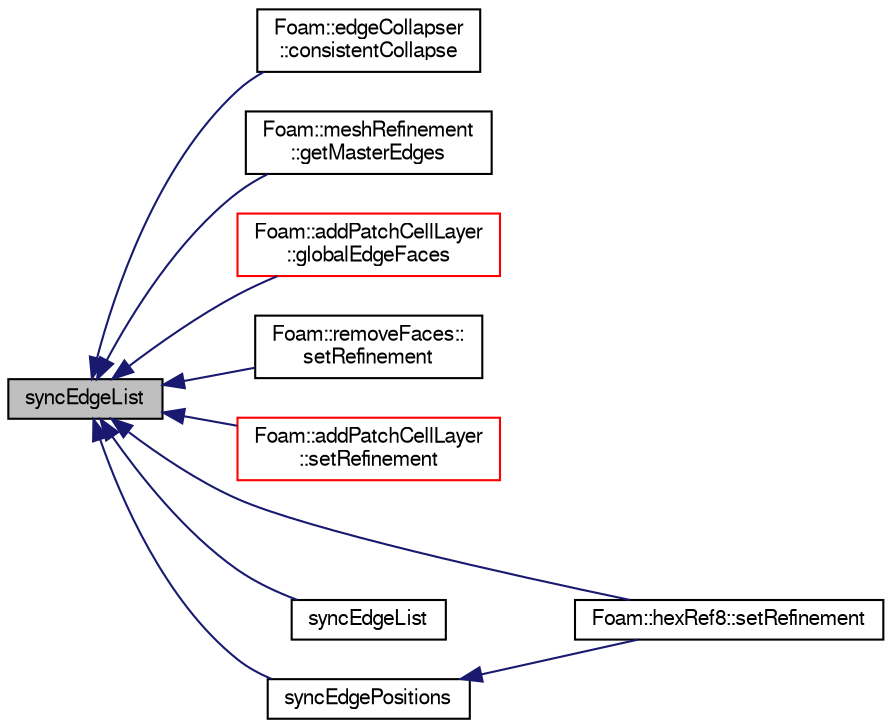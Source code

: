 digraph "syncEdgeList"
{
  bgcolor="transparent";
  edge [fontname="FreeSans",fontsize="10",labelfontname="FreeSans",labelfontsize="10"];
  node [fontname="FreeSans",fontsize="10",shape=record];
  rankdir="LR";
  Node1 [label="syncEdgeList",height=0.2,width=0.4,color="black", fillcolor="grey75", style="filled" fontcolor="black"];
  Node1 -> Node2 [dir="back",color="midnightblue",fontsize="10",style="solid",fontname="FreeSans"];
  Node2 [label="Foam::edgeCollapser\l::consistentCollapse",height=0.2,width=0.4,color="black",URL="$a00591.html#a70ec95413552469153a76deff350a0d5",tooltip="Ensure that the collapse is parallel consistent and update. "];
  Node1 -> Node3 [dir="back",color="midnightblue",fontsize="10",style="solid",fontname="FreeSans"];
  Node3 [label="Foam::meshRefinement\l::getMasterEdges",height=0.2,width=0.4,color="black",URL="$a01428.html#ab5eff13c92babee0ba0af3caec1d7e87",tooltip="Determine master edge for subset of edges. If coupled. "];
  Node1 -> Node4 [dir="back",color="midnightblue",fontsize="10",style="solid",fontname="FreeSans"];
  Node4 [label="Foam::addPatchCellLayer\l::globalEdgeFaces",height=0.2,width=0.4,color="red",URL="$a00025.html#aeea8524ff2d092f53488dd1cb593c58e",tooltip="Per patch edge the pp faces (in global indices) using it. Uses. "];
  Node1 -> Node5 [dir="back",color="midnightblue",fontsize="10",style="solid",fontname="FreeSans"];
  Node5 [label="Foam::removeFaces::\lsetRefinement",height=0.2,width=0.4,color="black",URL="$a02096.html#ab93e03b88d5ddae1a2a9b101a73f01e6",tooltip="Play commands into polyTopoChange to remove faces. "];
  Node1 -> Node6 [dir="back",color="midnightblue",fontsize="10",style="solid",fontname="FreeSans"];
  Node6 [label="Foam::addPatchCellLayer\l::setRefinement",height=0.2,width=0.4,color="red",URL="$a00025.html#a9488cb0518f21b76444c508cc9658d64",tooltip="Play commands into polyTopoChange to create layers on top. "];
  Node1 -> Node7 [dir="back",color="midnightblue",fontsize="10",style="solid",fontname="FreeSans"];
  Node7 [label="Foam::hexRef8::setRefinement",height=0.2,width=0.4,color="black",URL="$a00980.html#a59cb8a999be096950b6cc4f7c457426b",tooltip="Insert refinement. All selected cells will be split into 8. "];
  Node1 -> Node8 [dir="back",color="midnightblue",fontsize="10",style="solid",fontname="FreeSans"];
  Node8 [label="syncEdgeList",height=0.2,width=0.4,color="black",URL="$a02474.html#a967a4c5365876f7e4796d55e52fb2c69",tooltip="Synchronize values on all mesh edges. "];
  Node1 -> Node9 [dir="back",color="midnightblue",fontsize="10",style="solid",fontname="FreeSans"];
  Node9 [label="syncEdgePositions",height=0.2,width=0.4,color="black",URL="$a02474.html#a6b6d5805ee5c869b4bb7c42840c3e982",tooltip="Synchronize locations on all mesh edges. "];
  Node9 -> Node7 [dir="back",color="midnightblue",fontsize="10",style="solid",fontname="FreeSans"];
}
